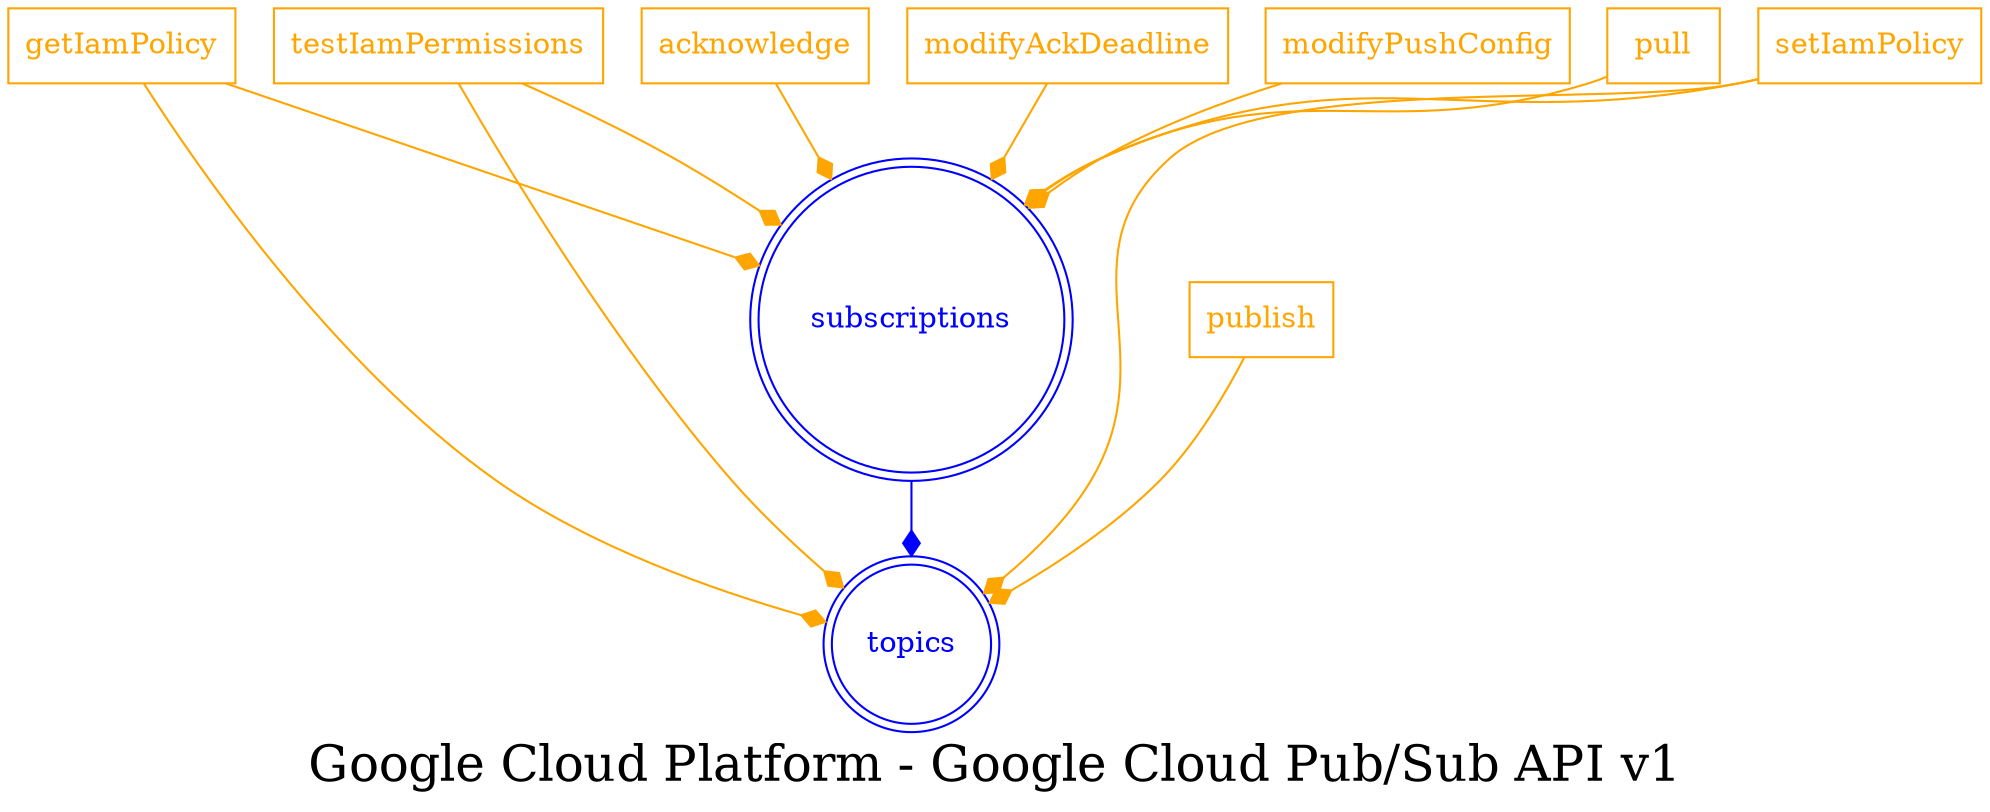 digraph LexiconGraph {
graph[label="Google Cloud Platform - Google Cloud Pub/Sub API v1", fontsize=24]
splines=true
"topics" [color=blue, fontcolor=blue, shape=doublecircle]
"subscriptions" [color=blue, fontcolor=blue, shape=doublecircle]
"publish" [color=orange, fontcolor=orange, shape=box]
"publish" -> "topics" [color=orange, fontcolor=orange, arrowhead=diamond, arrowtail=none]
"getIamPolicy" [color=orange, fontcolor=orange, shape=box]
"getIamPolicy" -> "topics" [color=orange, fontcolor=orange, arrowhead=diamond, arrowtail=none]
"testIamPermissions" [color=orange, fontcolor=orange, shape=box]
"testIamPermissions" -> "topics" [color=orange, fontcolor=orange, arrowhead=diamond, arrowtail=none]
"setIamPolicy" [color=orange, fontcolor=orange, shape=box]
"setIamPolicy" -> "topics" [color=orange, fontcolor=orange, arrowhead=diamond, arrowtail=none]
"subscriptions" -> "topics" [color=blue, fontcolor=blue, arrowhead=diamond, arrowtail=none]
"pull" [color=orange, fontcolor=orange, shape=box]
"pull" -> "subscriptions" [color=orange, fontcolor=orange, arrowhead=diamond, arrowtail=none]
"acknowledge" [color=orange, fontcolor=orange, shape=box]
"acknowledge" -> "subscriptions" [color=orange, fontcolor=orange, arrowhead=diamond, arrowtail=none]
"modifyAckDeadline" [color=orange, fontcolor=orange, shape=box]
"modifyAckDeadline" -> "subscriptions" [color=orange, fontcolor=orange, arrowhead=diamond, arrowtail=none]
"modifyPushConfig" [color=orange, fontcolor=orange, shape=box]
"modifyPushConfig" -> "subscriptions" [color=orange, fontcolor=orange, arrowhead=diamond, arrowtail=none]
"getIamPolicy" -> "subscriptions" [color=orange, fontcolor=orange, arrowhead=diamond, arrowtail=none]
"testIamPermissions" -> "subscriptions" [color=orange, fontcolor=orange, arrowhead=diamond, arrowtail=none]
"setIamPolicy" -> "subscriptions" [color=orange, fontcolor=orange, arrowhead=diamond, arrowtail=none]
}
